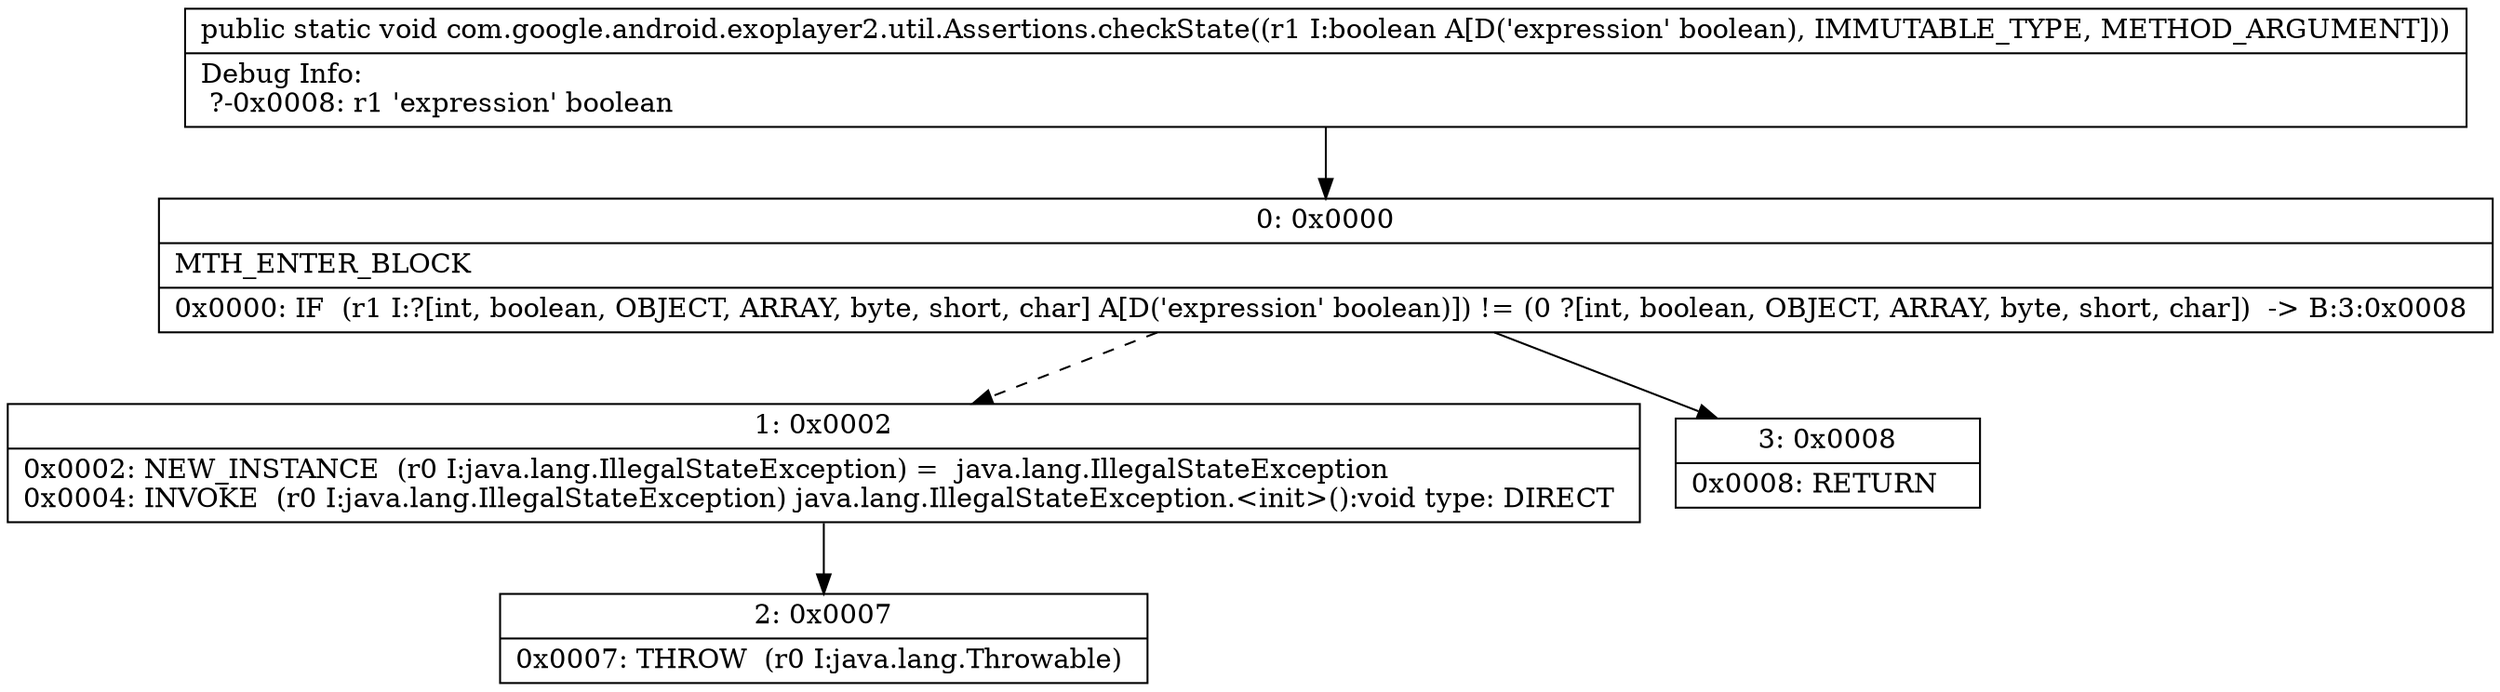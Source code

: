 digraph "CFG forcom.google.android.exoplayer2.util.Assertions.checkState(Z)V" {
Node_0 [shape=record,label="{0\:\ 0x0000|MTH_ENTER_BLOCK\l|0x0000: IF  (r1 I:?[int, boolean, OBJECT, ARRAY, byte, short, char] A[D('expression' boolean)]) != (0 ?[int, boolean, OBJECT, ARRAY, byte, short, char])  \-\> B:3:0x0008 \l}"];
Node_1 [shape=record,label="{1\:\ 0x0002|0x0002: NEW_INSTANCE  (r0 I:java.lang.IllegalStateException) =  java.lang.IllegalStateException \l0x0004: INVOKE  (r0 I:java.lang.IllegalStateException) java.lang.IllegalStateException.\<init\>():void type: DIRECT \l}"];
Node_2 [shape=record,label="{2\:\ 0x0007|0x0007: THROW  (r0 I:java.lang.Throwable) \l}"];
Node_3 [shape=record,label="{3\:\ 0x0008|0x0008: RETURN   \l}"];
MethodNode[shape=record,label="{public static void com.google.android.exoplayer2.util.Assertions.checkState((r1 I:boolean A[D('expression' boolean), IMMUTABLE_TYPE, METHOD_ARGUMENT]))  | Debug Info:\l  ?\-0x0008: r1 'expression' boolean\l}"];
MethodNode -> Node_0;
Node_0 -> Node_1[style=dashed];
Node_0 -> Node_3;
Node_1 -> Node_2;
}

